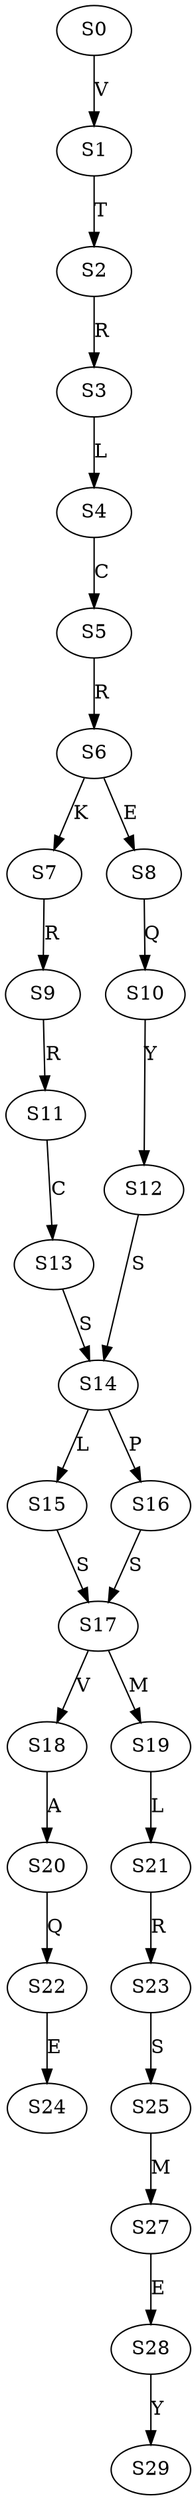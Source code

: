 strict digraph  {
	S0 -> S1 [ label = V ];
	S1 -> S2 [ label = T ];
	S2 -> S3 [ label = R ];
	S3 -> S4 [ label = L ];
	S4 -> S5 [ label = C ];
	S5 -> S6 [ label = R ];
	S6 -> S7 [ label = K ];
	S6 -> S8 [ label = E ];
	S7 -> S9 [ label = R ];
	S8 -> S10 [ label = Q ];
	S9 -> S11 [ label = R ];
	S10 -> S12 [ label = Y ];
	S11 -> S13 [ label = C ];
	S12 -> S14 [ label = S ];
	S13 -> S14 [ label = S ];
	S14 -> S15 [ label = L ];
	S14 -> S16 [ label = P ];
	S15 -> S17 [ label = S ];
	S16 -> S17 [ label = S ];
	S17 -> S18 [ label = V ];
	S17 -> S19 [ label = M ];
	S18 -> S20 [ label = A ];
	S19 -> S21 [ label = L ];
	S20 -> S22 [ label = Q ];
	S21 -> S23 [ label = R ];
	S22 -> S24 [ label = E ];
	S23 -> S25 [ label = S ];
	S25 -> S27 [ label = M ];
	S27 -> S28 [ label = E ];
	S28 -> S29 [ label = Y ];
}
